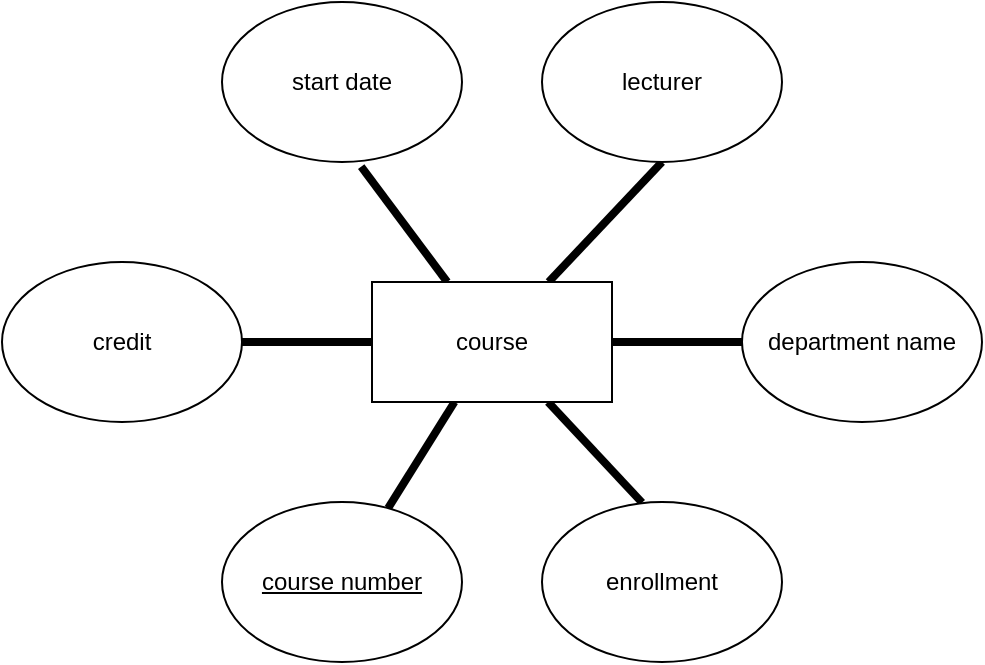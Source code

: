 <mxfile>
    <diagram id="l8T3K89ez1tljsy1HF6C" name="Page-1">
        <mxGraphModel dx="187" dy="679" grid="1" gridSize="10" guides="1" tooltips="1" connect="1" arrows="1" fold="1" page="1" pageScale="1" pageWidth="850" pageHeight="1100" math="0" shadow="0">
            <root>
                <mxCell id="0"/>
                <mxCell id="1" parent="0"/>
                <mxCell id="15" style="html=1;entryX=0.58;entryY=1.029;entryDx=0;entryDy=0;entryPerimeter=0;strokeWidth=4;endArrow=none;endFill=0;" edge="1" parent="1" source="2" target="11">
                    <mxGeometry relative="1" as="geometry"/>
                </mxCell>
                <mxCell id="16" style="html=1;entryX=0.5;entryY=1;entryDx=0;entryDy=0;strokeWidth=4;endArrow=none;endFill=0;" edge="1" parent="1" source="2" target="13">
                    <mxGeometry relative="1" as="geometry"/>
                </mxCell>
                <mxCell id="17" style="edgeStyle=orthogonalEdgeStyle;curved=1;html=1;entryX=0.167;entryY=0.5;entryDx=0;entryDy=0;entryPerimeter=0;strokeWidth=4;endArrow=none;endFill=0;" edge="1" parent="1" source="2" target="3">
                    <mxGeometry relative="1" as="geometry"/>
                </mxCell>
                <mxCell id="18" style="html=1;entryX=0.417;entryY=0.004;entryDx=0;entryDy=0;entryPerimeter=0;strokeWidth=4;endArrow=none;endFill=0;" edge="1" parent="1" source="2" target="12">
                    <mxGeometry relative="1" as="geometry"/>
                </mxCell>
                <mxCell id="19" style="html=1;strokeWidth=4;endArrow=none;endFill=0;" edge="1" parent="1" source="2" target="10">
                    <mxGeometry relative="1" as="geometry"/>
                </mxCell>
                <mxCell id="20" style="edgeStyle=orthogonalEdgeStyle;curved=1;html=1;entryX=1;entryY=0.5;entryDx=0;entryDy=0;strokeWidth=4;endArrow=none;endFill=0;" edge="1" parent="1" source="2" target="14">
                    <mxGeometry relative="1" as="geometry"/>
                </mxCell>
                <mxCell id="2" value="course" style="rounded=0;whiteSpace=wrap;html=1;" vertex="1" parent="1">
                    <mxGeometry x="365" y="350" width="120" height="60" as="geometry"/>
                </mxCell>
                <mxCell id="3" value="department name" style="ellipse;whiteSpace=wrap;html=1;" vertex="1" parent="1">
                    <mxGeometry x="550" y="340" width="120" height="80" as="geometry"/>
                </mxCell>
                <mxCell id="10" value="course number" style="ellipse;whiteSpace=wrap;html=1;fontStyle=4" vertex="1" parent="1">
                    <mxGeometry x="290" y="460" width="120" height="80" as="geometry"/>
                </mxCell>
                <mxCell id="11" value="start date" style="ellipse;whiteSpace=wrap;html=1;" vertex="1" parent="1">
                    <mxGeometry x="290" y="210" width="120" height="80" as="geometry"/>
                </mxCell>
                <mxCell id="12" value="enrollment" style="ellipse;whiteSpace=wrap;html=1;" vertex="1" parent="1">
                    <mxGeometry x="450" y="460" width="120" height="80" as="geometry"/>
                </mxCell>
                <mxCell id="13" value="lecturer" style="ellipse;whiteSpace=wrap;html=1;" vertex="1" parent="1">
                    <mxGeometry x="450" y="210" width="120" height="80" as="geometry"/>
                </mxCell>
                <mxCell id="14" value="credit" style="ellipse;whiteSpace=wrap;html=1;" vertex="1" parent="1">
                    <mxGeometry x="180" y="340" width="120" height="80" as="geometry"/>
                </mxCell>
            </root>
        </mxGraphModel>
    </diagram>
</mxfile>